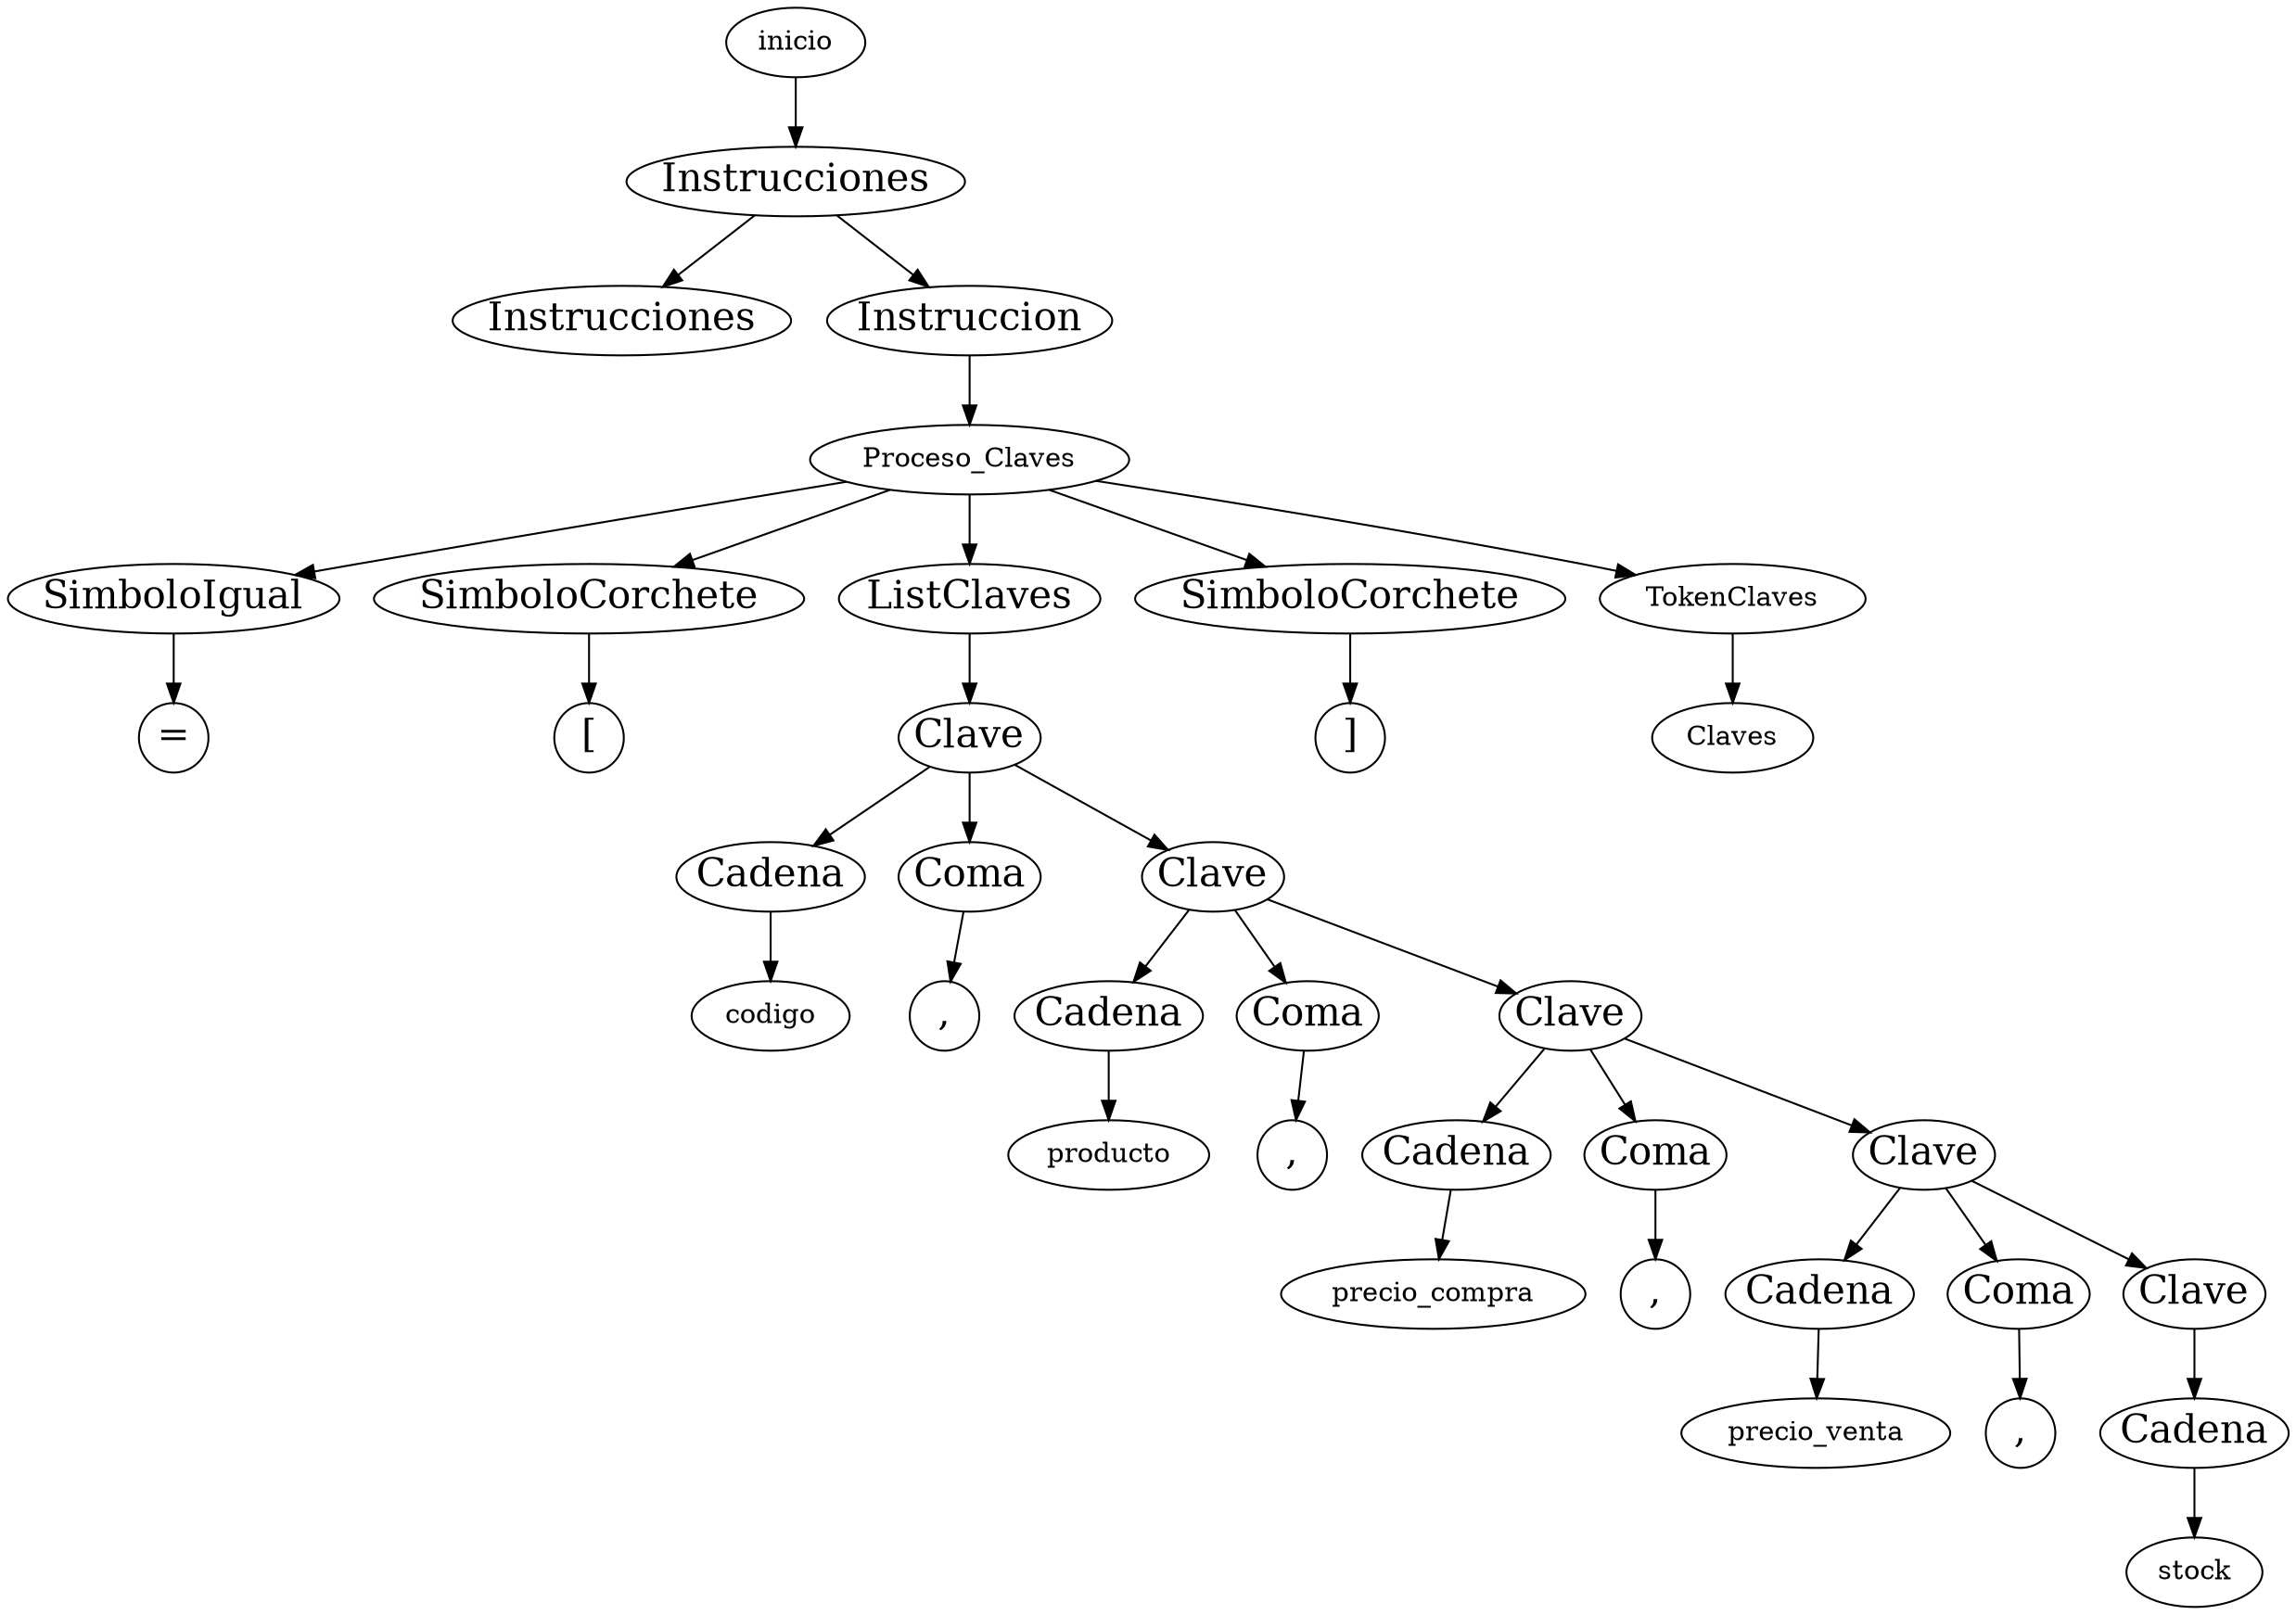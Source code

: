 digraph Arbol{
{
node [margin=0 fontsize=20 width=0.5 style=filleed]
Instrucciones0[label="Instrucciones"]
Instrucciones1[label="Instrucciones"]
Instruccion1[label="Instruccion"]
Simboloigual0[label="SimboloIgual"]
igual0[label="="]
SimboloCorchete0[label="SimboloCorchete"]
CorcheteA0[label="["]
ListClaves0[label="ListClaves"]
Clave0[label="Clave"]
Cadena0[label="Cadena"]
SimboloComa0[label="Coma"]
Coma0[label=","]
Clave1[label="Clave"]
Cadena1[label="Cadena"]
SimboloComa1[label="Coma"]
Coma1[label=","]
Clave2[label="Clave"]
Cadena2[label="Cadena"]
SimboloComa2[label="Coma"]
Coma2[label=","]
Clave3[label="Clave"]
Cadena3[label="Cadena"]
SimboloComa3[label="Coma"]
Coma3[label=","]
Clave4[label="Clave"]
Cadena4[label="Cadena"]
SimboloCorchete1[label="SimboloCorchete"]
CorcheteC1[label="]"]
}inicio->Instrucciones0
Instrucciones0-> Instruccion1
Instruccion1->Proceso_Claves
Proceso_Claves-> TokenClaves
TokenClaves-> Claves
Proceso_Claves-> Simboloigual0
Simboloigual0->igual0
Proceso_Claves-> SimboloCorchete0->CorcheteA0
Proceso_Claves-> ListClaves0
ListClaves0->Clave0
Clave0->Cadena0->codigo
Clave0-> SimboloComa0-> Coma0
Clave0->Clave1
Clave1->Cadena1->producto
Clave1-> SimboloComa1-> Coma1
Clave1->Clave2
Clave2->Cadena2->precio_compra
Clave2-> SimboloComa2-> Coma2
Clave2->Clave3
Clave3->Cadena3->precio_venta
Clave3-> SimboloComa3-> Coma3
Clave3->Clave4
Clave4->Cadena4->stock
Proceso_Claves-> SimboloCorchete1->CorcheteC1
Instrucciones0-> Instrucciones1
}